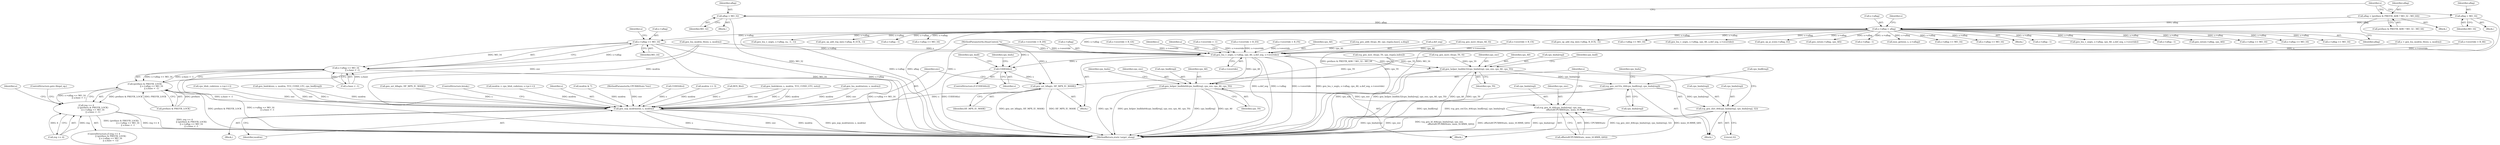 digraph "0_qemu_30663fd26c0307e414622c7a8607fbc04f92ec14@pointer" {
"1010247" [label="(Call,s->aflag == MO_16)"];
"1001012" [label="(Call,s->aflag = aflag)"];
"1000999" [label="(Call,aflag = MO_32)"];
"1001004" [label="(Call,aflag = MO_16)"];
"1000959" [label="(Call,aflag = (prefixes & PREFIX_ADR ? MO_32 : MO_64))"];
"1010246" [label="(Call,s->aflag == MO_16\n                    || a.base < -1)"];
"1010242" [label="(Call,(prefixes & PREFIX_LOCK)\n                    || s->aflag == MO_16\n                    || a.base < -1)"];
"1010238" [label="(Call,reg >= 4\n                    || (prefixes & PREFIX_LOCK)\n                    || s->aflag == MO_16\n                    || a.base < -1)"];
"1010282" [label="(Call,gen_lea_v_seg(s, s->aflag, cpu_A0, a.def_seg, s->override))"];
"1010314" [label="(Call,CODE64(s))"];
"1010357" [label="(Call,gen_set_hflag(s, HF_MPX_IU_MASK))"];
"1010360" [label="(Call,gen_nop_modrm(env, s, modrm))"];
"1010317" [label="(Call,gen_helper_bndldx64(cpu_bndl[reg], cpu_env, cpu_A0, cpu_T0))"];
"1010324" [label="(Call,tcg_gen_ld_i64(cpu_bndu[reg], cpu_env,\n                                   offsetof(CPUX86State, mmx_t0.MMX_Q(0))))"];
"1010335" [label="(Call,gen_helper_bndldx32(cpu_bndu[reg], cpu_env, cpu_A0, cpu_T0))"];
"1010342" [label="(Call,tcg_gen_ext32u_i64(cpu_bndl[reg], cpu_bndu[reg]))"];
"1010349" [label="(Call,tcg_gen_shri_i64(cpu_bndu[reg], cpu_bndu[reg], 32))"];
"1000564" [label="(MethodParameterIn,CPUX86State *env)"];
"1000714" [label="(Call,s->override = R_GS)"];
"1010247" [label="(Call,s->aflag == MO_16)"];
"1001006" [label="(Identifier,MO_16)"];
"1000943" [label="(Call,CODE64(s))"];
"1010229" [label="(Block,)"];
"1010351" [label="(Identifier,cpu_bndu)"];
"1010283" [label="(Identifier,s)"];
"1010335" [label="(Call,gen_helper_bndldx32(cpu_bndu[reg], cpu_env, cpu_A0, cpu_T0))"];
"1010263" [label="(Identifier,a)"];
"1010326" [label="(Identifier,cpu_bndu)"];
"1010029" [label="(Call,modrm >> 3)"];
"1010243" [label="(Call,prefixes & PREFIX_LOCK)"];
"1010297" [label="(Identifier,a)"];
"1001025" [label="(Block,)"];
"1010254" [label="(Identifier,a)"];
"1010359" [label="(Identifier,HF_MPX_IU_MASK)"];
"1003778" [label="(Call,gen_lea_v_seg(s, s->aflag, ea, -1, -1))"];
"1010321" [label="(Identifier,cpu_env)"];
"1010314" [label="(Call,CODE64(s))"];
"1010317" [label="(Call,gen_helper_bndldx64(cpu_bndl[reg], cpu_env, cpu_A0, cpu_T0))"];
"1010350" [label="(Call,cpu_bndu[reg])"];
"1007924" [label="(Call,gen_op_add_reg_im(s->aflag, R_ECX, -1))"];
"1001019" [label="(Identifier,s)"];
"1010310" [label="(Call,tcg_gen_movi_tl(cpu_T0, 0))"];
"1001012" [label="(Call,s->aflag = aflag)"];
"1010239" [label="(Call,reg >= 4)"];
"1010132" [label="(Call,REX_B(s))"];
"1010313" [label="(ControlStructure,if (CODE64(s)))"];
"1008968" [label="(Call,s->aflag - 1)"];
"1010318" [label="(Call,cpu_bndl[reg])"];
"1010536" [label="(Call,s->aflag == MO_16)"];
"1007948" [label="(Call,gen_op_add_reg_im(s->aflag, R_ECX, -1))"];
"1001013" [label="(Call,s->aflag)"];
"1010242" [label="(Call,(prefixes & PREFIX_LOCK)\n                    || s->aflag == MO_16\n                    || a.base < -1)"];
"1000597" [label="(Call,s->override = -1)"];
"1010113" [label="(Call,s->aflag == MO_16)"];
"1010094" [label="(Call,gen_bndck(env, s, modrm, TCG_COND_GTU, notu))"];
"1000700" [label="(Call,s->override = R_ES)"];
"1010246" [label="(Call,s->aflag == MO_16\n                    || a.base < -1)"];
"1010248" [label="(Call,s->aflag)"];
"1010167" [label="(Call,gen_lea_modrm(env, s, modrm))"];
"1007047" [label="(Call,gen_lea_v_seg(s, s->aflag, cpu_A0, a.def_seg, s->override))"];
"1010363" [label="(Identifier,modrm)"];
"1010346" [label="(Call,cpu_bndu[reg])"];
"1010361" [label="(Identifier,env)"];
"1007963" [label="(Call,gen_op_jz_ecx(s->aflag, l1))"];
"1000707" [label="(Call,s->override = R_FS)"];
"1010353" [label="(Call,cpu_bndu[reg])"];
"1003881" [label="(Call,gen_extu(s->aflag, cpu_A0))"];
"1010340" [label="(Identifier,cpu_A0)"];
"1010291" [label="(Call,s->override)"];
"1010325" [label="(Call,cpu_bndu[reg])"];
"1010336" [label="(Call,cpu_bndu[reg])"];
"1000959" [label="(Call,aflag = (prefixes & PREFIX_ADR ? MO_32 : MO_64))"];
"1010005" [label="(Call,cpu_ldub_code(env, s->pc++))"];
"1009188" [label="(Call,s->aflag - 1)"];
"1010287" [label="(Identifier,cpu_A0)"];
"1011840" [label="(MethodReturn,static target_ulong)"];
"1010237" [label="(ControlStructure,if (reg >= 4\n                    || (prefixes & PREFIX_LOCK)\n                    || s->aflag == MO_16\n                    || a.base < -1))"];
"1010055" [label="(Call,gen_bndck(env, s, modrm, TCG_COND_LTU, cpu_bndl[reg]))"];
"1010358" [label="(Identifier,s)"];
"1010221" [label="(Call,gen_set_hflag(s, HF_MPX_IU_MASK))"];
"1010329" [label="(Call,offsetof(CPUX86State, mmx_t0.MMX_Q(0)))"];
"1010282" [label="(Call,gen_lea_v_seg(s, s->aflag, cpu_A0, a.def_seg, s->override))"];
"1010360" [label="(Call,gen_nop_modrm(env, s, modrm))"];
"1010251" [label="(Identifier,MO_16)"];
"1003826" [label="(Call,insn_get(env, s, s->aflag))"];
"1010415" [label="(Call,s->aflag == MO_16)"];
"1010356" [label="(Literal,32)"];
"1000961" [label="(Call,prefixes & PREFIX_ADR ? MO_32 : MO_64)"];
"1010364" [label="(ControlStructure,break;)"];
"1000998" [label="(Block,)"];
"1001003" [label="(Block,)"];
"1010267" [label="(Call,tcg_gen_addi_tl(cpu_A0, cpu_regs[a.base], a.disp))"];
"1010344" [label="(Identifier,cpu_bndl)"];
"1010288" [label="(Call,a.def_seg)"];
"1001009" [label="(Identifier,s)"];
"1001004" [label="(Call,aflag = MO_16)"];
"1000945" [label="(Block,)"];
"1010279" [label="(Call,tcg_gen_movi_tl(cpu_A0, 0))"];
"1010334" [label="(Block,)"];
"1010510" [label="(Call,s->aflag == MO_16)"];
"1010341" [label="(Identifier,cpu_T0)"];
"1010349" [label="(Call,tcg_gen_shri_i64(cpu_bndu[reg], cpu_bndu[reg], 32))"];
"1000567" [label="(Block,)"];
"1010238" [label="(Call,reg >= 4\n                    || (prefixes & PREFIX_LOCK)\n                    || s->aflag == MO_16\n                    || a.base < -1)"];
"1000999" [label="(Call,aflag = MO_32)"];
"1009016" [label="(Call,s->aflag - 1)"];
"1010343" [label="(Call,cpu_bndl[reg])"];
"1000679" [label="(Call,s->override = R_CS)"];
"1010252" [label="(Call,a.base < -1)"];
"1010231" [label="(Call,a = gen_lea_modrm_0(env, s, modrm))"];
"1010342" [label="(Call,tcg_gen_ext32u_i64(cpu_bndl[reg], cpu_bndu[reg]))"];
"1010233" [label="(Call,gen_lea_modrm_0(env, s, modrm))"];
"1000686" [label="(Call,s->override = R_SS)"];
"1010322" [label="(Identifier,cpu_A0)"];
"1000960" [label="(Identifier,aflag)"];
"1010003" [label="(Call,modrm = cpu_ldub_code(env, s->pc++))"];
"1000693" [label="(Call,s->override = R_DS)"];
"1010284" [label="(Call,s->aflag)"];
"1010362" [label="(Identifier,s)"];
"1010315" [label="(Identifier,s)"];
"1010702" [label="(Call,gen_lea_v_seg(s, s->aflag, cpu_A0, a.def_seg, s->override))"];
"1008886" [label="(Call,s->aflag - 1)"];
"1000565" [label="(MethodParameterIn,DisasContext *s)"];
"1008582" [label="(Call,gen_extu(s->aflag, cpu_A0))"];
"1010323" [label="(Identifier,cpu_T0)"];
"1010667" [label="(Call,s->aflag == MO_16)"];
"1001005" [label="(Identifier,aflag)"];
"1010048" [label="(Call,s->aflag == MO_16)"];
"1001001" [label="(Identifier,MO_32)"];
"1010324" [label="(Call,tcg_gen_ld_i64(cpu_bndu[reg], cpu_env,\n                                   offsetof(CPUX86State, mmx_t0.MMX_Q(0))))"];
"1010259" [label="(ControlStructure,goto illegal_op;)"];
"1010319" [label="(Identifier,cpu_bndl)"];
"1010316" [label="(Block,)"];
"1010078" [label="(Call,s->aflag == MO_16)"];
"1001016" [label="(Identifier,aflag)"];
"1001000" [label="(Identifier,aflag)"];
"1010339" [label="(Identifier,cpu_env)"];
"1010357" [label="(Call,gen_set_hflag(s, HF_MPX_IU_MASK))"];
"1010129" [label="(Call,modrm & 7)"];
"1010337" [label="(Identifier,cpu_bndu)"];
"1010328" [label="(Identifier,cpu_env)"];
"1010301" [label="(Call,tcg_gen_mov_tl(cpu_T0, cpu_regs[a.index]))"];
"1010247" -> "1010246"  [label="AST: "];
"1010247" -> "1010251"  [label="CFG: "];
"1010248" -> "1010247"  [label="AST: "];
"1010251" -> "1010247"  [label="AST: "];
"1010254" -> "1010247"  [label="CFG: "];
"1010246" -> "1010247"  [label="CFG: "];
"1010247" -> "1011840"  [label="DDG: MO_16"];
"1010247" -> "1011840"  [label="DDG: s->aflag"];
"1010247" -> "1010246"  [label="DDG: s->aflag"];
"1010247" -> "1010246"  [label="DDG: MO_16"];
"1001012" -> "1010247"  [label="DDG: s->aflag"];
"1010247" -> "1010282"  [label="DDG: s->aflag"];
"1001012" -> "1000567"  [label="AST: "];
"1001012" -> "1001016"  [label="CFG: "];
"1001013" -> "1001012"  [label="AST: "];
"1001016" -> "1001012"  [label="AST: "];
"1001019" -> "1001012"  [label="CFG: "];
"1001012" -> "1011840"  [label="DDG: aflag"];
"1001012" -> "1011840"  [label="DDG: s->aflag"];
"1000999" -> "1001012"  [label="DDG: aflag"];
"1001004" -> "1001012"  [label="DDG: aflag"];
"1000959" -> "1001012"  [label="DDG: aflag"];
"1001012" -> "1003778"  [label="DDG: s->aflag"];
"1001012" -> "1003826"  [label="DDG: s->aflag"];
"1001012" -> "1003881"  [label="DDG: s->aflag"];
"1001012" -> "1007047"  [label="DDG: s->aflag"];
"1001012" -> "1007924"  [label="DDG: s->aflag"];
"1001012" -> "1007948"  [label="DDG: s->aflag"];
"1001012" -> "1007963"  [label="DDG: s->aflag"];
"1001012" -> "1008582"  [label="DDG: s->aflag"];
"1001012" -> "1008886"  [label="DDG: s->aflag"];
"1001012" -> "1008968"  [label="DDG: s->aflag"];
"1001012" -> "1009016"  [label="DDG: s->aflag"];
"1001012" -> "1009188"  [label="DDG: s->aflag"];
"1001012" -> "1010048"  [label="DDG: s->aflag"];
"1001012" -> "1010078"  [label="DDG: s->aflag"];
"1001012" -> "1010113"  [label="DDG: s->aflag"];
"1001012" -> "1010282"  [label="DDG: s->aflag"];
"1001012" -> "1010415"  [label="DDG: s->aflag"];
"1001012" -> "1010510"  [label="DDG: s->aflag"];
"1001012" -> "1010536"  [label="DDG: s->aflag"];
"1001012" -> "1010667"  [label="DDG: s->aflag"];
"1001012" -> "1010702"  [label="DDG: s->aflag"];
"1000999" -> "1000998"  [label="AST: "];
"1000999" -> "1001001"  [label="CFG: "];
"1001000" -> "1000999"  [label="AST: "];
"1001001" -> "1000999"  [label="AST: "];
"1001009" -> "1000999"  [label="CFG: "];
"1000999" -> "1011840"  [label="DDG: MO_32"];
"1001004" -> "1001003"  [label="AST: "];
"1001004" -> "1001006"  [label="CFG: "];
"1001005" -> "1001004"  [label="AST: "];
"1001006" -> "1001004"  [label="AST: "];
"1001009" -> "1001004"  [label="CFG: "];
"1001004" -> "1011840"  [label="DDG: MO_16"];
"1000959" -> "1000945"  [label="AST: "];
"1000959" -> "1000961"  [label="CFG: "];
"1000960" -> "1000959"  [label="AST: "];
"1000961" -> "1000959"  [label="AST: "];
"1001009" -> "1000959"  [label="CFG: "];
"1000959" -> "1011840"  [label="DDG: prefixes & PREFIX_ADR ? MO_32 : MO_64"];
"1010246" -> "1010242"  [label="AST: "];
"1010246" -> "1010252"  [label="CFG: "];
"1010252" -> "1010246"  [label="AST: "];
"1010242" -> "1010246"  [label="CFG: "];
"1010246" -> "1011840"  [label="DDG: a.base < -1"];
"1010246" -> "1011840"  [label="DDG: s->aflag == MO_16"];
"1010246" -> "1010242"  [label="DDG: s->aflag == MO_16"];
"1010246" -> "1010242"  [label="DDG: a.base < -1"];
"1010252" -> "1010246"  [label="DDG: a.base"];
"1010252" -> "1010246"  [label="DDG: -1"];
"1010242" -> "1010238"  [label="AST: "];
"1010242" -> "1010243"  [label="CFG: "];
"1010243" -> "1010242"  [label="AST: "];
"1010238" -> "1010242"  [label="CFG: "];
"1010242" -> "1011840"  [label="DDG: prefixes & PREFIX_LOCK"];
"1010242" -> "1011840"  [label="DDG: s->aflag == MO_16\n                    || a.base < -1"];
"1010242" -> "1010238"  [label="DDG: prefixes & PREFIX_LOCK"];
"1010242" -> "1010238"  [label="DDG: s->aflag == MO_16\n                    || a.base < -1"];
"1010243" -> "1010242"  [label="DDG: prefixes"];
"1010243" -> "1010242"  [label="DDG: PREFIX_LOCK"];
"1010238" -> "1010237"  [label="AST: "];
"1010238" -> "1010239"  [label="CFG: "];
"1010239" -> "1010238"  [label="AST: "];
"1010259" -> "1010238"  [label="CFG: "];
"1010263" -> "1010238"  [label="CFG: "];
"1010238" -> "1011840"  [label="DDG: (prefixes & PREFIX_LOCK)\n                    || s->aflag == MO_16\n                    || a.base < -1"];
"1010238" -> "1011840"  [label="DDG: reg >= 4"];
"1010238" -> "1011840"  [label="DDG: reg >= 4\n                    || (prefixes & PREFIX_LOCK)\n                    || s->aflag == MO_16\n                    || a.base < -1"];
"1010239" -> "1010238"  [label="DDG: reg"];
"1010239" -> "1010238"  [label="DDG: 4"];
"1010282" -> "1010229"  [label="AST: "];
"1010282" -> "1010291"  [label="CFG: "];
"1010283" -> "1010282"  [label="AST: "];
"1010284" -> "1010282"  [label="AST: "];
"1010287" -> "1010282"  [label="AST: "];
"1010288" -> "1010282"  [label="AST: "];
"1010291" -> "1010282"  [label="AST: "];
"1010297" -> "1010282"  [label="CFG: "];
"1010282" -> "1011840"  [label="DDG: a.def_seg"];
"1010282" -> "1011840"  [label="DDG: s->aflag"];
"1010282" -> "1011840"  [label="DDG: s->override"];
"1010282" -> "1011840"  [label="DDG: gen_lea_v_seg(s, s->aflag, cpu_A0, a.def_seg, s->override)"];
"1010233" -> "1010282"  [label="DDG: s"];
"1000565" -> "1010282"  [label="DDG: s"];
"1010279" -> "1010282"  [label="DDG: cpu_A0"];
"1010267" -> "1010282"  [label="DDG: cpu_A0"];
"1010231" -> "1010282"  [label="DDG: a"];
"1000714" -> "1010282"  [label="DDG: s->override"];
"1000597" -> "1010282"  [label="DDG: s->override"];
"1000679" -> "1010282"  [label="DDG: s->override"];
"1000707" -> "1010282"  [label="DDG: s->override"];
"1000700" -> "1010282"  [label="DDG: s->override"];
"1000686" -> "1010282"  [label="DDG: s->override"];
"1000693" -> "1010282"  [label="DDG: s->override"];
"1010282" -> "1010314"  [label="DDG: s"];
"1010282" -> "1010317"  [label="DDG: cpu_A0"];
"1010282" -> "1010335"  [label="DDG: cpu_A0"];
"1010314" -> "1010313"  [label="AST: "];
"1010314" -> "1010315"  [label="CFG: "];
"1010315" -> "1010314"  [label="AST: "];
"1010319" -> "1010314"  [label="CFG: "];
"1010337" -> "1010314"  [label="CFG: "];
"1010314" -> "1011840"  [label="DDG: CODE64(s)"];
"1000565" -> "1010314"  [label="DDG: s"];
"1010314" -> "1010357"  [label="DDG: s"];
"1010357" -> "1010229"  [label="AST: "];
"1010357" -> "1010359"  [label="CFG: "];
"1010358" -> "1010357"  [label="AST: "];
"1010359" -> "1010357"  [label="AST: "];
"1010361" -> "1010357"  [label="CFG: "];
"1010357" -> "1011840"  [label="DDG: gen_set_hflag(s, HF_MPX_IU_MASK)"];
"1010357" -> "1011840"  [label="DDG: HF_MPX_IU_MASK"];
"1000565" -> "1010357"  [label="DDG: s"];
"1010357" -> "1010360"  [label="DDG: s"];
"1010360" -> "1001025"  [label="AST: "];
"1010360" -> "1010363"  [label="CFG: "];
"1010361" -> "1010360"  [label="AST: "];
"1010362" -> "1010360"  [label="AST: "];
"1010363" -> "1010360"  [label="AST: "];
"1010364" -> "1010360"  [label="CFG: "];
"1010360" -> "1011840"  [label="DDG: env"];
"1010360" -> "1011840"  [label="DDG: modrm"];
"1010360" -> "1011840"  [label="DDG: gen_nop_modrm(env, s, modrm)"];
"1010360" -> "1011840"  [label="DDG: s"];
"1010094" -> "1010360"  [label="DDG: env"];
"1010094" -> "1010360"  [label="DDG: s"];
"1010094" -> "1010360"  [label="DDG: modrm"];
"1010233" -> "1010360"  [label="DDG: env"];
"1010233" -> "1010360"  [label="DDG: modrm"];
"1010167" -> "1010360"  [label="DDG: env"];
"1010167" -> "1010360"  [label="DDG: modrm"];
"1010005" -> "1010360"  [label="DDG: env"];
"1010055" -> "1010360"  [label="DDG: env"];
"1010055" -> "1010360"  [label="DDG: s"];
"1010055" -> "1010360"  [label="DDG: modrm"];
"1000564" -> "1010360"  [label="DDG: env"];
"1010132" -> "1010360"  [label="DDG: s"];
"1010221" -> "1010360"  [label="DDG: s"];
"1000943" -> "1010360"  [label="DDG: s"];
"1000565" -> "1010360"  [label="DDG: s"];
"1010003" -> "1010360"  [label="DDG: modrm"];
"1010129" -> "1010360"  [label="DDG: modrm"];
"1010029" -> "1010360"  [label="DDG: modrm"];
"1010317" -> "1010316"  [label="AST: "];
"1010317" -> "1010323"  [label="CFG: "];
"1010318" -> "1010317"  [label="AST: "];
"1010321" -> "1010317"  [label="AST: "];
"1010322" -> "1010317"  [label="AST: "];
"1010323" -> "1010317"  [label="AST: "];
"1010326" -> "1010317"  [label="CFG: "];
"1010317" -> "1011840"  [label="DDG: cpu_T0"];
"1010317" -> "1011840"  [label="DDG: gen_helper_bndldx64(cpu_bndl[reg], cpu_env, cpu_A0, cpu_T0)"];
"1010317" -> "1011840"  [label="DDG: cpu_bndl[reg]"];
"1010317" -> "1011840"  [label="DDG: cpu_A0"];
"1010310" -> "1010317"  [label="DDG: cpu_T0"];
"1010301" -> "1010317"  [label="DDG: cpu_T0"];
"1010317" -> "1010324"  [label="DDG: cpu_env"];
"1010324" -> "1010316"  [label="AST: "];
"1010324" -> "1010329"  [label="CFG: "];
"1010325" -> "1010324"  [label="AST: "];
"1010328" -> "1010324"  [label="AST: "];
"1010329" -> "1010324"  [label="AST: "];
"1010358" -> "1010324"  [label="CFG: "];
"1010324" -> "1011840"  [label="DDG: cpu_bndu[reg]"];
"1010324" -> "1011840"  [label="DDG: cpu_env"];
"1010324" -> "1011840"  [label="DDG: tcg_gen_ld_i64(cpu_bndu[reg], cpu_env,\n                                   offsetof(CPUX86State, mmx_t0.MMX_Q(0)))"];
"1010324" -> "1011840"  [label="DDG: offsetof(CPUX86State, mmx_t0.MMX_Q(0))"];
"1010329" -> "1010324"  [label="DDG: CPUX86State"];
"1010329" -> "1010324"  [label="DDG: mmx_t0.MMX_Q(0)"];
"1010335" -> "1010334"  [label="AST: "];
"1010335" -> "1010341"  [label="CFG: "];
"1010336" -> "1010335"  [label="AST: "];
"1010339" -> "1010335"  [label="AST: "];
"1010340" -> "1010335"  [label="AST: "];
"1010341" -> "1010335"  [label="AST: "];
"1010344" -> "1010335"  [label="CFG: "];
"1010335" -> "1011840"  [label="DDG: cpu_env"];
"1010335" -> "1011840"  [label="DDG: gen_helper_bndldx32(cpu_bndu[reg], cpu_env, cpu_A0, cpu_T0)"];
"1010335" -> "1011840"  [label="DDG: cpu_A0"];
"1010335" -> "1011840"  [label="DDG: cpu_T0"];
"1010310" -> "1010335"  [label="DDG: cpu_T0"];
"1010301" -> "1010335"  [label="DDG: cpu_T0"];
"1010335" -> "1010342"  [label="DDG: cpu_bndu[reg]"];
"1010342" -> "1010334"  [label="AST: "];
"1010342" -> "1010346"  [label="CFG: "];
"1010343" -> "1010342"  [label="AST: "];
"1010346" -> "1010342"  [label="AST: "];
"1010351" -> "1010342"  [label="CFG: "];
"1010342" -> "1011840"  [label="DDG: cpu_bndl[reg]"];
"1010342" -> "1011840"  [label="DDG: tcg_gen_ext32u_i64(cpu_bndl[reg], cpu_bndu[reg])"];
"1010342" -> "1010349"  [label="DDG: cpu_bndu[reg]"];
"1010349" -> "1010334"  [label="AST: "];
"1010349" -> "1010356"  [label="CFG: "];
"1010350" -> "1010349"  [label="AST: "];
"1010353" -> "1010349"  [label="AST: "];
"1010356" -> "1010349"  [label="AST: "];
"1010358" -> "1010349"  [label="CFG: "];
"1010349" -> "1011840"  [label="DDG: cpu_bndu[reg]"];
"1010349" -> "1011840"  [label="DDG: tcg_gen_shri_i64(cpu_bndu[reg], cpu_bndu[reg], 32)"];
}
